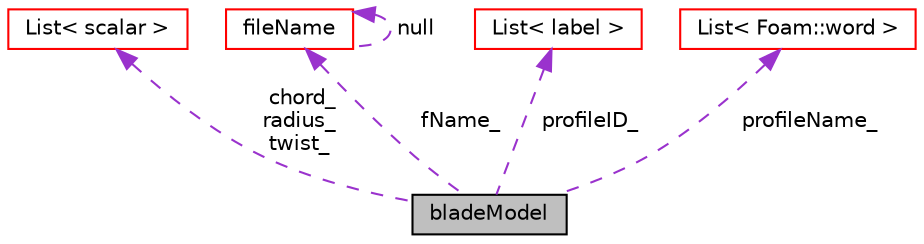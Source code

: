 digraph "bladeModel"
{
  bgcolor="transparent";
  edge [fontname="Helvetica",fontsize="10",labelfontname="Helvetica",labelfontsize="10"];
  node [fontname="Helvetica",fontsize="10",shape=record];
  Node1 [label="bladeModel",height=0.2,width=0.4,color="black", fillcolor="grey75", style="filled", fontcolor="black"];
  Node2 -> Node1 [dir="back",color="darkorchid3",fontsize="10",style="dashed",label=" chord_\nradius_\ntwist_" ,fontname="Helvetica"];
  Node2 [label="List\< scalar \>",height=0.2,width=0.4,color="red",URL="$a01364.html"];
  Node3 -> Node1 [dir="back",color="darkorchid3",fontsize="10",style="dashed",label=" fName_" ,fontname="Helvetica"];
  Node3 [label="fileName",height=0.2,width=0.4,color="red",URL="$a00780.html",tooltip="A class for handling file names. "];
  Node3 -> Node3 [dir="back",color="darkorchid3",fontsize="10",style="dashed",label=" null" ,fontname="Helvetica"];
  Node4 -> Node1 [dir="back",color="darkorchid3",fontsize="10",style="dashed",label=" profileID_" ,fontname="Helvetica"];
  Node4 [label="List\< label \>",height=0.2,width=0.4,color="red",URL="$a01364.html"];
  Node5 -> Node1 [dir="back",color="darkorchid3",fontsize="10",style="dashed",label=" profileName_" ,fontname="Helvetica"];
  Node5 [label="List\< Foam::word \>",height=0.2,width=0.4,color="red",URL="$a01364.html"];
}

